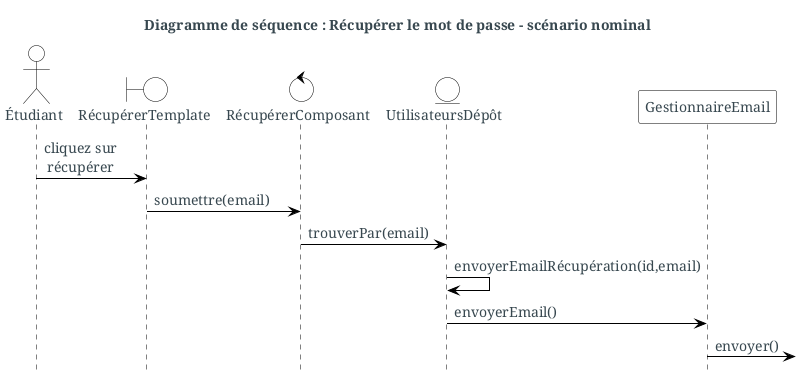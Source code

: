 @startuml
skinparam backgroundColor #fff
skinparam defaultFontColor #37474f
skinparam defaultFontSize 14
skinparam defaultFontName serif
skinparam defaultFontStyle bold
skinparam actorBackgroundColor #fff
skinparam actorBorderColor #000
skinparam boundaryBackgroundColor #fff
skinparam boundaryBorderColor #000
skinparam controlBackgroundColor #fff
skinparam controlBorderColor #000
skinparam entityBackgroundColor #fff
skinparam entityBorderColor #000
skinparam participantBackgroundColor #fff
skinparam participantBorderColor #000
skinparam ArrowColor #000
skinparam sequenceLifeLineBorderColor #000
skinparam sequenceBoxBorderColor #FFF
skinparam ParticipantPadding -80

title Diagramme de séquence : Récupérer le mot de passe - scénario nominal

hide footbox


actor Étudiant as student

boundary RécupérerTemplate
control RécupérerComposant
entity UtilisateursDépôt
participant GestionnaireEmail

student ->  RécupérerTemplate : cliquez sur\n récupérer
RécupérerTemplate -> RécupérerComposant : soumettre(email)
RécupérerComposant -> UtilisateursDépôt : trouverPar(email)
UtilisateursDépôt -> UtilisateursDépôt : envoyerEmailRécupération(id,email)
UtilisateursDépôt -> GestionnaireEmail: envoyerEmail()
GestionnaireEmail ->]: envoyer()

@enduml